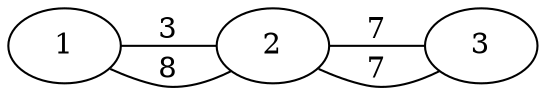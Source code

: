 graph {
    rankdir=LR
    1 -- 2 [label=3, len=3]
    2 -- 3 [label=7, len=7]
    2 -- 3 [label=7, len=7]
    1 -- 2 [label=8, len=8]
}
